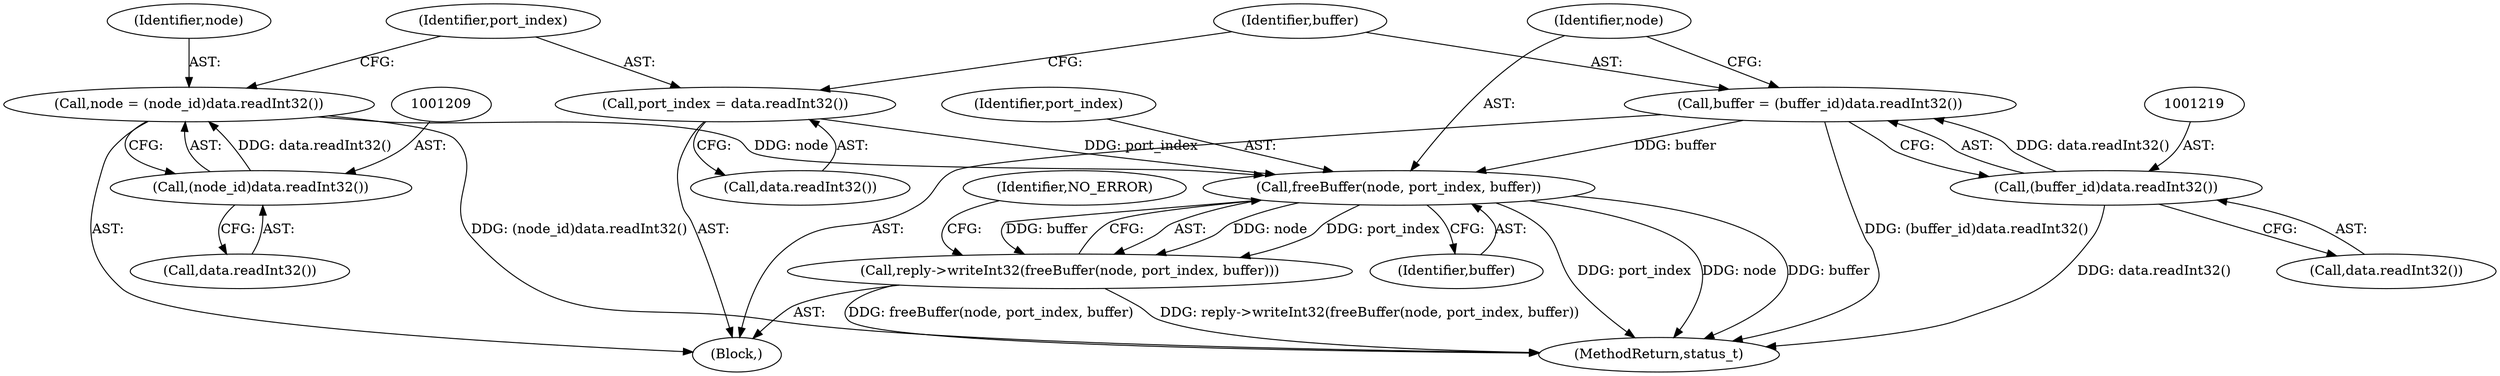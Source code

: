 digraph "0_Android_db829699d3293f254a7387894303451a91278986@API" {
"1001222" [label="(Call,freeBuffer(node, port_index, buffer))"];
"1001206" [label="(Call,node = (node_id)data.readInt32())"];
"1001208" [label="(Call,(node_id)data.readInt32())"];
"1001212" [label="(Call,port_index = data.readInt32())"];
"1001216" [label="(Call,buffer = (buffer_id)data.readInt32())"];
"1001218" [label="(Call,(buffer_id)data.readInt32())"];
"1001221" [label="(Call,reply->writeInt32(freeBuffer(node, port_index, buffer)))"];
"1001222" [label="(Call,freeBuffer(node, port_index, buffer))"];
"1001225" [label="(Identifier,buffer)"];
"1001212" [label="(Call,port_index = data.readInt32())"];
"1001216" [label="(Call,buffer = (buffer_id)data.readInt32())"];
"1001224" [label="(Identifier,port_index)"];
"1001208" [label="(Call,(node_id)data.readInt32())"];
"1001207" [label="(Identifier,node)"];
"1001206" [label="(Call,node = (node_id)data.readInt32())"];
"1001213" [label="(Identifier,port_index)"];
"1001353" [label="(MethodReturn,status_t)"];
"1001217" [label="(Identifier,buffer)"];
"1001220" [label="(Call,data.readInt32())"];
"1001200" [label="(Block,)"];
"1001223" [label="(Identifier,node)"];
"1001214" [label="(Call,data.readInt32())"];
"1001218" [label="(Call,(buffer_id)data.readInt32())"];
"1001210" [label="(Call,data.readInt32())"];
"1001221" [label="(Call,reply->writeInt32(freeBuffer(node, port_index, buffer)))"];
"1001227" [label="(Identifier,NO_ERROR)"];
"1001222" -> "1001221"  [label="AST: "];
"1001222" -> "1001225"  [label="CFG: "];
"1001223" -> "1001222"  [label="AST: "];
"1001224" -> "1001222"  [label="AST: "];
"1001225" -> "1001222"  [label="AST: "];
"1001221" -> "1001222"  [label="CFG: "];
"1001222" -> "1001353"  [label="DDG: node"];
"1001222" -> "1001353"  [label="DDG: buffer"];
"1001222" -> "1001353"  [label="DDG: port_index"];
"1001222" -> "1001221"  [label="DDG: node"];
"1001222" -> "1001221"  [label="DDG: port_index"];
"1001222" -> "1001221"  [label="DDG: buffer"];
"1001206" -> "1001222"  [label="DDG: node"];
"1001212" -> "1001222"  [label="DDG: port_index"];
"1001216" -> "1001222"  [label="DDG: buffer"];
"1001206" -> "1001200"  [label="AST: "];
"1001206" -> "1001208"  [label="CFG: "];
"1001207" -> "1001206"  [label="AST: "];
"1001208" -> "1001206"  [label="AST: "];
"1001213" -> "1001206"  [label="CFG: "];
"1001206" -> "1001353"  [label="DDG: (node_id)data.readInt32()"];
"1001208" -> "1001206"  [label="DDG: data.readInt32()"];
"1001208" -> "1001210"  [label="CFG: "];
"1001209" -> "1001208"  [label="AST: "];
"1001210" -> "1001208"  [label="AST: "];
"1001212" -> "1001200"  [label="AST: "];
"1001212" -> "1001214"  [label="CFG: "];
"1001213" -> "1001212"  [label="AST: "];
"1001214" -> "1001212"  [label="AST: "];
"1001217" -> "1001212"  [label="CFG: "];
"1001216" -> "1001200"  [label="AST: "];
"1001216" -> "1001218"  [label="CFG: "];
"1001217" -> "1001216"  [label="AST: "];
"1001218" -> "1001216"  [label="AST: "];
"1001223" -> "1001216"  [label="CFG: "];
"1001216" -> "1001353"  [label="DDG: (buffer_id)data.readInt32()"];
"1001218" -> "1001216"  [label="DDG: data.readInt32()"];
"1001218" -> "1001220"  [label="CFG: "];
"1001219" -> "1001218"  [label="AST: "];
"1001220" -> "1001218"  [label="AST: "];
"1001218" -> "1001353"  [label="DDG: data.readInt32()"];
"1001221" -> "1001200"  [label="AST: "];
"1001227" -> "1001221"  [label="CFG: "];
"1001221" -> "1001353"  [label="DDG: reply->writeInt32(freeBuffer(node, port_index, buffer))"];
"1001221" -> "1001353"  [label="DDG: freeBuffer(node, port_index, buffer)"];
}
